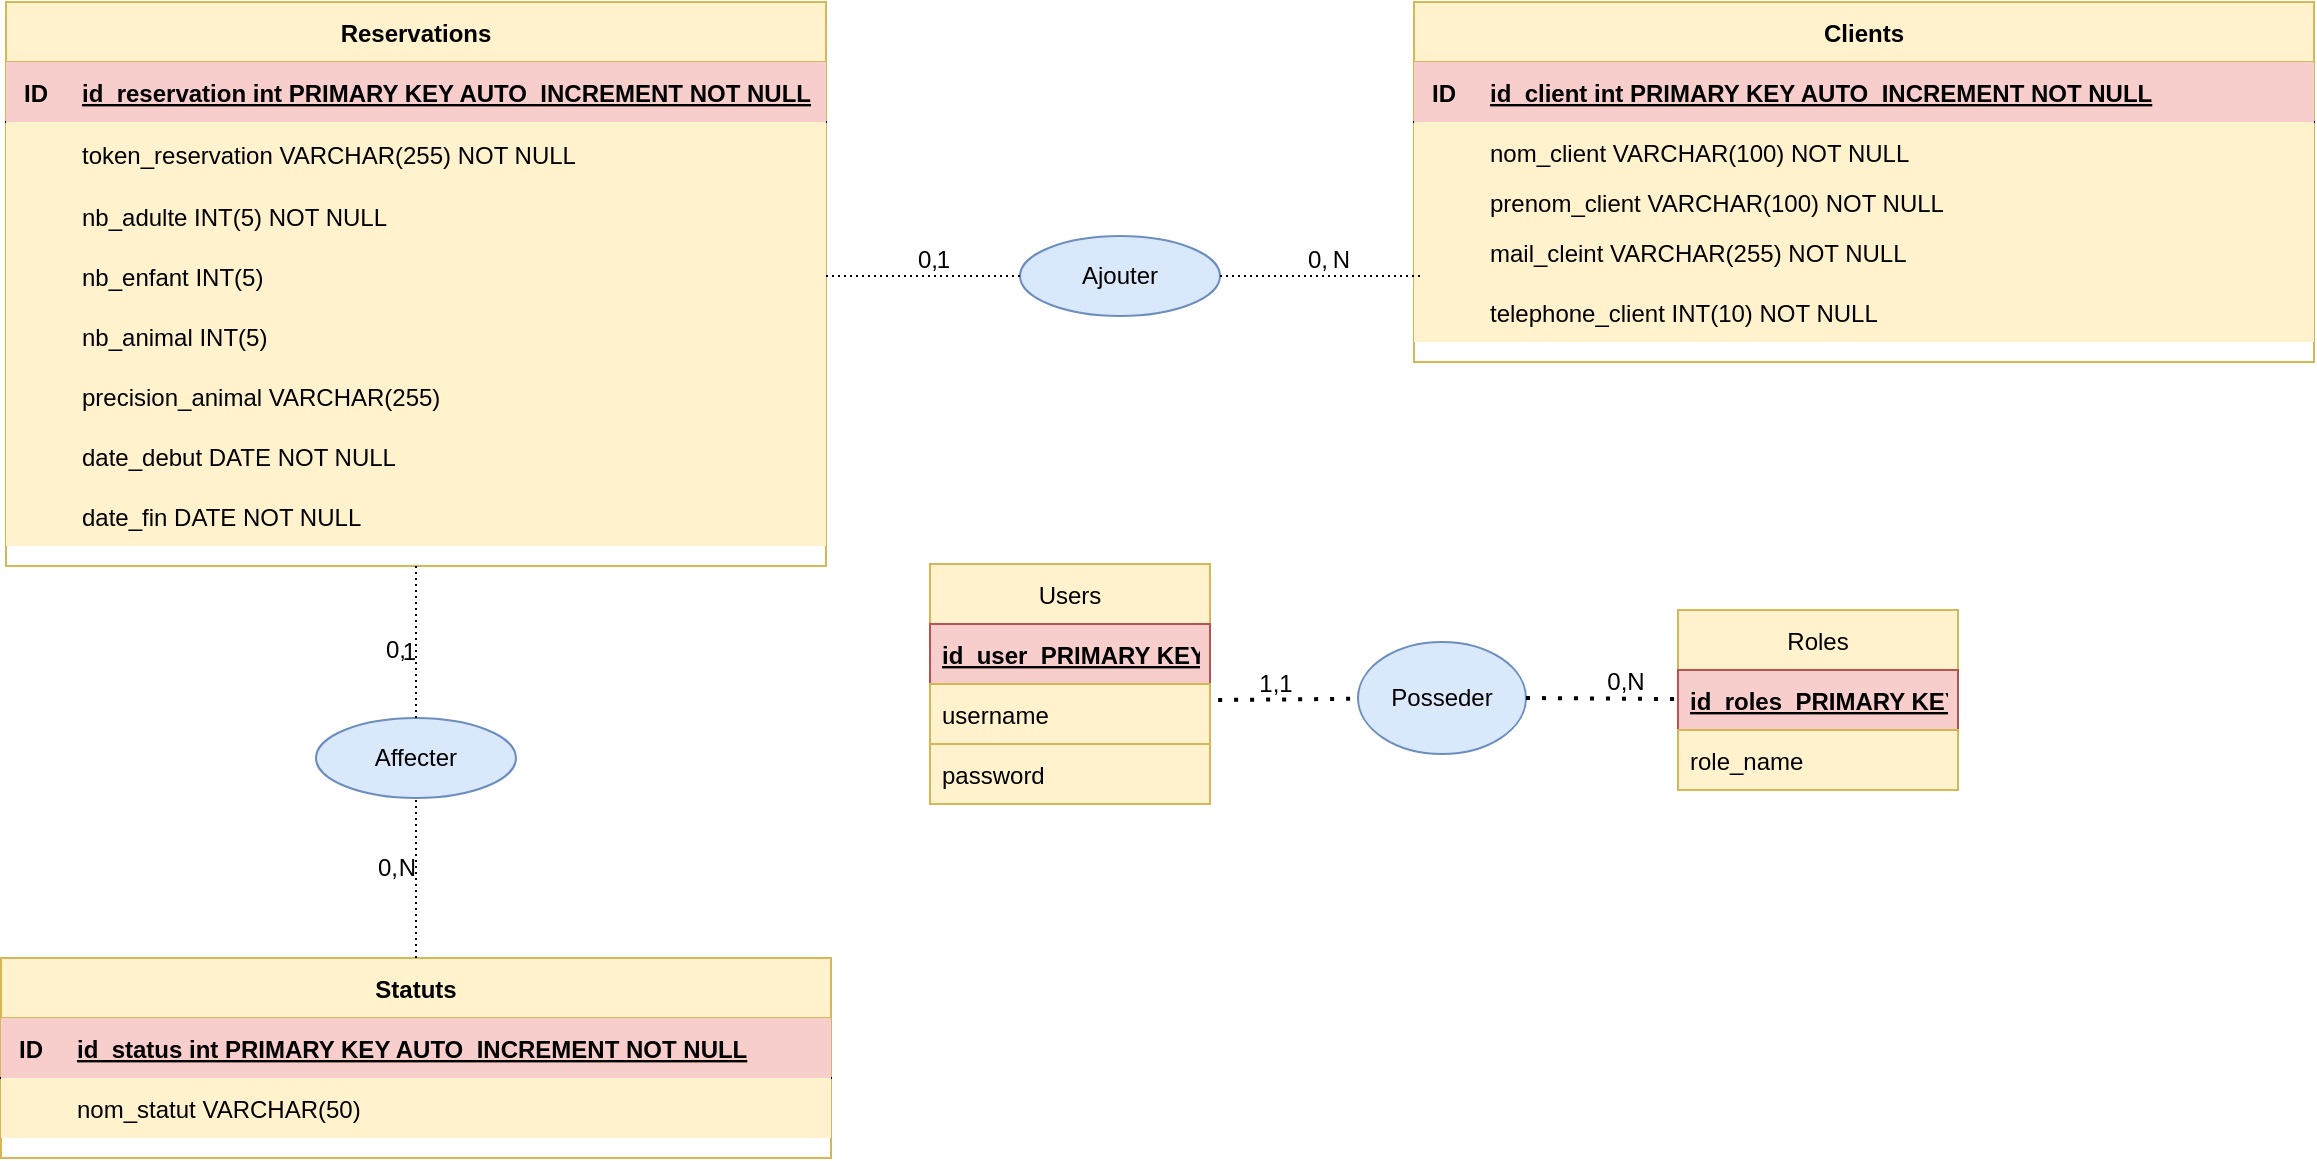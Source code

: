 <mxfile version="20.0.3" type="github">
  <diagram id="R2lEEEUBdFMjLlhIrx00" name="Page-1">
    <mxGraphModel dx="1422" dy="737" grid="0" gridSize="10" guides="0" tooltips="1" connect="1" arrows="1" fold="1" page="1" pageScale="1" pageWidth="850" pageHeight="1100" math="0" shadow="0" extFonts="Permanent Marker^https://fonts.googleapis.com/css?family=Permanent+Marker">
      <root>
        <mxCell id="0" />
        <mxCell id="1" parent="0" />
        <mxCell id="C-vyLk0tnHw3VtMMgP7b-23" value="Reservations" style="shape=table;startSize=30;container=1;collapsible=1;childLayout=tableLayout;fixedRows=1;rowLines=0;fontStyle=1;align=center;resizeLast=1;fillColor=#fff2cc;strokeColor=#d6b656;" parent="1" vertex="1">
          <mxGeometry x="146" y="38" width="410" height="282.052" as="geometry" />
        </mxCell>
        <mxCell id="C-vyLk0tnHw3VtMMgP7b-24" value="" style="shape=partialRectangle;collapsible=0;dropTarget=0;pointerEvents=0;fillColor=none;points=[[0,0.5],[1,0.5]];portConstraint=eastwest;top=0;left=0;right=0;bottom=1;" parent="C-vyLk0tnHw3VtMMgP7b-23" vertex="1">
          <mxGeometry y="30" width="410" height="30" as="geometry" />
        </mxCell>
        <mxCell id="C-vyLk0tnHw3VtMMgP7b-25" value="ID" style="shape=partialRectangle;overflow=hidden;connectable=0;fillColor=#f8cecc;top=0;left=0;bottom=0;right=0;fontStyle=1;strokeColor=#b85450;" parent="C-vyLk0tnHw3VtMMgP7b-24" vertex="1">
          <mxGeometry width="30" height="30" as="geometry">
            <mxRectangle width="30" height="30" as="alternateBounds" />
          </mxGeometry>
        </mxCell>
        <mxCell id="C-vyLk0tnHw3VtMMgP7b-26" value="id_reservation int PRIMARY KEY AUTO_INCREMENT NOT NULL" style="shape=partialRectangle;overflow=hidden;connectable=0;fillColor=#f8cecc;top=0;left=0;bottom=0;right=0;align=left;spacingLeft=6;fontStyle=5;strokeColor=#b85450;" parent="C-vyLk0tnHw3VtMMgP7b-24" vertex="1">
          <mxGeometry x="30" width="380" height="30" as="geometry">
            <mxRectangle width="380" height="30" as="alternateBounds" />
          </mxGeometry>
        </mxCell>
        <mxCell id="C-vyLk0tnHw3VtMMgP7b-27" value="" style="shape=partialRectangle;collapsible=0;dropTarget=0;pointerEvents=0;fillColor=none;points=[[0,0.5],[1,0.5]];portConstraint=eastwest;top=0;left=0;right=0;bottom=0;" parent="C-vyLk0tnHw3VtMMgP7b-23" vertex="1">
          <mxGeometry y="60" width="410" height="32" as="geometry" />
        </mxCell>
        <mxCell id="C-vyLk0tnHw3VtMMgP7b-28" value="" style="shape=partialRectangle;overflow=hidden;connectable=0;fillColor=#fff2cc;top=0;left=0;bottom=0;right=0;strokeColor=#d6b656;" parent="C-vyLk0tnHw3VtMMgP7b-27" vertex="1">
          <mxGeometry width="30" height="32" as="geometry">
            <mxRectangle width="30" height="32" as="alternateBounds" />
          </mxGeometry>
        </mxCell>
        <mxCell id="C-vyLk0tnHw3VtMMgP7b-29" value="token_reservation VARCHAR(255) NOT NULL" style="shape=partialRectangle;overflow=hidden;connectable=0;fillColor=#fff2cc;top=0;left=0;bottom=0;right=0;align=left;spacingLeft=6;strokeColor=#d6b656;" parent="C-vyLk0tnHw3VtMMgP7b-27" vertex="1">
          <mxGeometry x="30" width="380" height="32" as="geometry">
            <mxRectangle width="380" height="32" as="alternateBounds" />
          </mxGeometry>
        </mxCell>
        <mxCell id="5EWCGwdDj0wh6ERNvwwW-28" style="shape=partialRectangle;collapsible=0;dropTarget=0;pointerEvents=0;fillColor=none;points=[[0,0.5],[1,0.5]];portConstraint=eastwest;top=0;left=0;right=0;bottom=0;" parent="C-vyLk0tnHw3VtMMgP7b-23" vertex="1">
          <mxGeometry y="92" width="410" height="30" as="geometry" />
        </mxCell>
        <mxCell id="5EWCGwdDj0wh6ERNvwwW-29" style="shape=partialRectangle;overflow=hidden;connectable=0;fillColor=#fff2cc;top=0;left=0;bottom=0;right=0;strokeColor=#d6b656;" parent="5EWCGwdDj0wh6ERNvwwW-28" vertex="1">
          <mxGeometry width="30" height="30" as="geometry">
            <mxRectangle width="30" height="30" as="alternateBounds" />
          </mxGeometry>
        </mxCell>
        <mxCell id="5EWCGwdDj0wh6ERNvwwW-30" value="nb_adulte INT(5) NOT NULL" style="shape=partialRectangle;overflow=hidden;connectable=0;fillColor=#fff2cc;top=0;left=0;bottom=0;right=0;align=left;spacingLeft=6;strokeColor=#d6b656;" parent="5EWCGwdDj0wh6ERNvwwW-28" vertex="1">
          <mxGeometry x="30" width="380" height="30" as="geometry">
            <mxRectangle width="380" height="30" as="alternateBounds" />
          </mxGeometry>
        </mxCell>
        <mxCell id="5EWCGwdDj0wh6ERNvwwW-34" style="shape=partialRectangle;collapsible=0;dropTarget=0;pointerEvents=0;fillColor=none;points=[[0,0.5],[1,0.5]];portConstraint=eastwest;top=0;left=0;right=0;bottom=0;" parent="C-vyLk0tnHw3VtMMgP7b-23" vertex="1">
          <mxGeometry y="122" width="410" height="30" as="geometry" />
        </mxCell>
        <mxCell id="5EWCGwdDj0wh6ERNvwwW-35" style="shape=partialRectangle;overflow=hidden;connectable=0;fillColor=#fff2cc;top=0;left=0;bottom=0;right=0;strokeColor=#d6b656;" parent="5EWCGwdDj0wh6ERNvwwW-34" vertex="1">
          <mxGeometry width="30" height="30" as="geometry">
            <mxRectangle width="30" height="30" as="alternateBounds" />
          </mxGeometry>
        </mxCell>
        <mxCell id="5EWCGwdDj0wh6ERNvwwW-36" value="nb_enfant INT(5)" style="shape=partialRectangle;overflow=hidden;connectable=0;fillColor=#fff2cc;top=0;left=0;bottom=0;right=0;align=left;spacingLeft=6;strokeColor=#d6b656;" parent="5EWCGwdDj0wh6ERNvwwW-34" vertex="1">
          <mxGeometry x="30" width="380" height="30" as="geometry">
            <mxRectangle width="380" height="30" as="alternateBounds" />
          </mxGeometry>
        </mxCell>
        <mxCell id="5EWCGwdDj0wh6ERNvwwW-37" style="shape=partialRectangle;collapsible=0;dropTarget=0;pointerEvents=0;fillColor=none;points=[[0,0.5],[1,0.5]];portConstraint=eastwest;top=0;left=0;right=0;bottom=0;" parent="C-vyLk0tnHw3VtMMgP7b-23" vertex="1">
          <mxGeometry y="152" width="410" height="30" as="geometry" />
        </mxCell>
        <mxCell id="5EWCGwdDj0wh6ERNvwwW-38" style="shape=partialRectangle;overflow=hidden;connectable=0;fillColor=#fff2cc;top=0;left=0;bottom=0;right=0;strokeColor=#d6b656;" parent="5EWCGwdDj0wh6ERNvwwW-37" vertex="1">
          <mxGeometry width="30" height="30" as="geometry">
            <mxRectangle width="30" height="30" as="alternateBounds" />
          </mxGeometry>
        </mxCell>
        <mxCell id="5EWCGwdDj0wh6ERNvwwW-39" value="nb_animal INT(5)" style="shape=partialRectangle;overflow=hidden;connectable=0;fillColor=#fff2cc;top=0;left=0;bottom=0;right=0;align=left;spacingLeft=6;strokeColor=#d6b656;" parent="5EWCGwdDj0wh6ERNvwwW-37" vertex="1">
          <mxGeometry x="30" width="380" height="30" as="geometry">
            <mxRectangle width="380" height="30" as="alternateBounds" />
          </mxGeometry>
        </mxCell>
        <mxCell id="5EWCGwdDj0wh6ERNvwwW-40" style="shape=partialRectangle;collapsible=0;dropTarget=0;pointerEvents=0;fillColor=none;points=[[0,0.5],[1,0.5]];portConstraint=eastwest;top=0;left=0;right=0;bottom=0;" parent="C-vyLk0tnHw3VtMMgP7b-23" vertex="1">
          <mxGeometry y="182" width="410" height="30" as="geometry" />
        </mxCell>
        <mxCell id="5EWCGwdDj0wh6ERNvwwW-41" style="shape=partialRectangle;overflow=hidden;connectable=0;fillColor=#fff2cc;top=0;left=0;bottom=0;right=0;strokeColor=#d6b656;" parent="5EWCGwdDj0wh6ERNvwwW-40" vertex="1">
          <mxGeometry width="30" height="30" as="geometry">
            <mxRectangle width="30" height="30" as="alternateBounds" />
          </mxGeometry>
        </mxCell>
        <mxCell id="5EWCGwdDj0wh6ERNvwwW-42" value="precision_animal VARCHAR(255)" style="shape=partialRectangle;overflow=hidden;connectable=0;fillColor=#fff2cc;top=0;left=0;bottom=0;right=0;align=left;spacingLeft=6;strokeColor=#d6b656;" parent="5EWCGwdDj0wh6ERNvwwW-40" vertex="1">
          <mxGeometry x="30" width="380" height="30" as="geometry">
            <mxRectangle width="380" height="30" as="alternateBounds" />
          </mxGeometry>
        </mxCell>
        <mxCell id="5EWCGwdDj0wh6ERNvwwW-43" style="shape=partialRectangle;collapsible=0;dropTarget=0;pointerEvents=0;fillColor=#fff2cc;points=[[0,0.5],[1,0.5]];portConstraint=eastwest;top=0;left=0;right=0;bottom=0;strokeColor=#d6b656;" parent="C-vyLk0tnHw3VtMMgP7b-23" vertex="1">
          <mxGeometry y="212" width="410" height="30" as="geometry" />
        </mxCell>
        <mxCell id="5EWCGwdDj0wh6ERNvwwW-44" style="shape=partialRectangle;overflow=hidden;connectable=0;fillColor=#fff2cc;top=0;left=0;bottom=0;right=0;strokeColor=#d6b656;" parent="5EWCGwdDj0wh6ERNvwwW-43" vertex="1">
          <mxGeometry width="30" height="30" as="geometry">
            <mxRectangle width="30" height="30" as="alternateBounds" />
          </mxGeometry>
        </mxCell>
        <mxCell id="5EWCGwdDj0wh6ERNvwwW-45" value="date_debut DATE NOT NULL" style="shape=partialRectangle;overflow=hidden;connectable=0;fillColor=#fff2cc;top=0;left=0;bottom=0;right=0;align=left;spacingLeft=6;strokeColor=#d6b656;" parent="5EWCGwdDj0wh6ERNvwwW-43" vertex="1">
          <mxGeometry x="30" width="380" height="30" as="geometry">
            <mxRectangle width="380" height="30" as="alternateBounds" />
          </mxGeometry>
        </mxCell>
        <mxCell id="5EWCGwdDj0wh6ERNvwwW-46" style="shape=partialRectangle;collapsible=0;dropTarget=0;pointerEvents=0;fillColor=#fff2cc;points=[[0,0.5],[1,0.5]];portConstraint=eastwest;top=0;left=0;right=0;bottom=0;strokeColor=#d6b656;" parent="C-vyLk0tnHw3VtMMgP7b-23" vertex="1">
          <mxGeometry y="242" width="410" height="30" as="geometry" />
        </mxCell>
        <mxCell id="5EWCGwdDj0wh6ERNvwwW-47" style="shape=partialRectangle;overflow=hidden;connectable=0;fillColor=#fff2cc;top=0;left=0;bottom=0;right=0;strokeColor=#d6b656;" parent="5EWCGwdDj0wh6ERNvwwW-46" vertex="1">
          <mxGeometry width="30" height="30" as="geometry">
            <mxRectangle width="30" height="30" as="alternateBounds" />
          </mxGeometry>
        </mxCell>
        <mxCell id="5EWCGwdDj0wh6ERNvwwW-48" value="date_fin DATE NOT NULL" style="shape=partialRectangle;overflow=hidden;connectable=0;fillColor=#fff2cc;top=0;left=0;bottom=0;right=0;align=left;spacingLeft=6;strokeColor=#d6b656;" parent="5EWCGwdDj0wh6ERNvwwW-46" vertex="1">
          <mxGeometry x="30" width="380" height="30" as="geometry">
            <mxRectangle width="380" height="30" as="alternateBounds" />
          </mxGeometry>
        </mxCell>
        <mxCell id="5EWCGwdDj0wh6ERNvwwW-1" value="Clients" style="shape=table;startSize=30;container=1;collapsible=1;childLayout=tableLayout;fixedRows=1;rowLines=0;fontStyle=1;align=center;resizeLast=1;fillColor=#fff2cc;strokeColor=#d6b656;" parent="1" vertex="1">
          <mxGeometry x="850" y="38" width="450" height="180" as="geometry" />
        </mxCell>
        <mxCell id="5EWCGwdDj0wh6ERNvwwW-2" value="" style="shape=tableRow;horizontal=0;startSize=0;swimlaneHead=0;swimlaneBody=0;fillColor=none;collapsible=0;dropTarget=0;points=[[0,0.5],[1,0.5]];portConstraint=eastwest;top=0;left=0;right=0;bottom=1;" parent="5EWCGwdDj0wh6ERNvwwW-1" vertex="1">
          <mxGeometry y="30" width="450" height="30" as="geometry" />
        </mxCell>
        <mxCell id="5EWCGwdDj0wh6ERNvwwW-3" value="ID" style="shape=partialRectangle;connectable=0;fillColor=#f8cecc;top=0;left=0;bottom=0;right=0;fontStyle=1;overflow=hidden;strokeColor=#b85450;" parent="5EWCGwdDj0wh6ERNvwwW-2" vertex="1">
          <mxGeometry width="30" height="30" as="geometry">
            <mxRectangle width="30" height="30" as="alternateBounds" />
          </mxGeometry>
        </mxCell>
        <mxCell id="5EWCGwdDj0wh6ERNvwwW-4" value="id_client int PRIMARY KEY AUTO_INCREMENT NOT NULL" style="shape=partialRectangle;connectable=0;fillColor=#f8cecc;top=0;left=0;bottom=0;right=0;align=left;spacingLeft=6;fontStyle=5;overflow=hidden;strokeColor=#b85450;" parent="5EWCGwdDj0wh6ERNvwwW-2" vertex="1">
          <mxGeometry x="30" width="420" height="30" as="geometry">
            <mxRectangle width="420" height="30" as="alternateBounds" />
          </mxGeometry>
        </mxCell>
        <mxCell id="5EWCGwdDj0wh6ERNvwwW-5" value="" style="shape=tableRow;horizontal=0;startSize=0;swimlaneHead=0;swimlaneBody=0;fillColor=none;collapsible=0;dropTarget=0;points=[[0,0.5],[1,0.5]];portConstraint=eastwest;top=0;left=0;right=0;bottom=0;" parent="5EWCGwdDj0wh6ERNvwwW-1" vertex="1">
          <mxGeometry y="60" width="450" height="30" as="geometry" />
        </mxCell>
        <mxCell id="5EWCGwdDj0wh6ERNvwwW-6" value="" style="shape=partialRectangle;connectable=0;fillColor=#fff2cc;top=0;left=0;bottom=0;right=0;editable=1;overflow=hidden;strokeColor=#d6b656;" parent="5EWCGwdDj0wh6ERNvwwW-5" vertex="1">
          <mxGeometry width="30" height="30" as="geometry">
            <mxRectangle width="30" height="30" as="alternateBounds" />
          </mxGeometry>
        </mxCell>
        <mxCell id="5EWCGwdDj0wh6ERNvwwW-7" value="nom_client VARCHAR(100) NOT NULL" style="shape=partialRectangle;connectable=0;fillColor=#fff2cc;top=0;left=0;bottom=0;right=0;align=left;spacingLeft=6;overflow=hidden;strokeColor=#d6b656;" parent="5EWCGwdDj0wh6ERNvwwW-5" vertex="1">
          <mxGeometry x="30" width="420" height="30" as="geometry">
            <mxRectangle width="420" height="30" as="alternateBounds" />
          </mxGeometry>
        </mxCell>
        <mxCell id="5EWCGwdDj0wh6ERNvwwW-8" value="" style="shape=tableRow;horizontal=0;startSize=0;swimlaneHead=0;swimlaneBody=0;fillColor=none;collapsible=0;dropTarget=0;points=[[0,0.5],[1,0.5]];portConstraint=eastwest;top=0;left=0;right=0;bottom=0;" parent="5EWCGwdDj0wh6ERNvwwW-1" vertex="1">
          <mxGeometry y="90" width="450" height="20" as="geometry" />
        </mxCell>
        <mxCell id="5EWCGwdDj0wh6ERNvwwW-9" value="" style="shape=partialRectangle;connectable=0;fillColor=#fff2cc;top=0;left=0;bottom=0;right=0;editable=1;overflow=hidden;strokeColor=#d6b656;" parent="5EWCGwdDj0wh6ERNvwwW-8" vertex="1">
          <mxGeometry width="30" height="20" as="geometry">
            <mxRectangle width="30" height="20" as="alternateBounds" />
          </mxGeometry>
        </mxCell>
        <mxCell id="5EWCGwdDj0wh6ERNvwwW-10" value="prenom_client VARCHAR(100) NOT NULL" style="shape=partialRectangle;connectable=0;fillColor=#fff2cc;top=0;left=0;bottom=0;right=0;align=left;spacingLeft=6;overflow=hidden;strokeColor=#d6b656;" parent="5EWCGwdDj0wh6ERNvwwW-8" vertex="1">
          <mxGeometry x="30" width="420" height="20" as="geometry">
            <mxRectangle width="420" height="20" as="alternateBounds" />
          </mxGeometry>
        </mxCell>
        <mxCell id="5EWCGwdDj0wh6ERNvwwW-11" value="" style="shape=tableRow;horizontal=0;startSize=0;swimlaneHead=0;swimlaneBody=0;fillColor=none;collapsible=0;dropTarget=0;points=[[0,0.5],[1,0.5]];portConstraint=eastwest;top=0;left=0;right=0;bottom=0;" parent="5EWCGwdDj0wh6ERNvwwW-1" vertex="1">
          <mxGeometry y="110" width="450" height="30" as="geometry" />
        </mxCell>
        <mxCell id="5EWCGwdDj0wh6ERNvwwW-12" value="" style="shape=partialRectangle;connectable=0;fillColor=#fff2cc;top=0;left=0;bottom=0;right=0;editable=1;overflow=hidden;strokeColor=#d6b656;" parent="5EWCGwdDj0wh6ERNvwwW-11" vertex="1">
          <mxGeometry width="30" height="30" as="geometry">
            <mxRectangle width="30" height="30" as="alternateBounds" />
          </mxGeometry>
        </mxCell>
        <mxCell id="5EWCGwdDj0wh6ERNvwwW-13" value="mail_cleint VARCHAR(255) NOT NULL" style="shape=partialRectangle;connectable=0;fillColor=#fff2cc;top=0;left=0;bottom=0;right=0;align=left;spacingLeft=6;overflow=hidden;strokeColor=#d6b656;" parent="5EWCGwdDj0wh6ERNvwwW-11" vertex="1">
          <mxGeometry x="30" width="420" height="30" as="geometry">
            <mxRectangle width="420" height="30" as="alternateBounds" />
          </mxGeometry>
        </mxCell>
        <mxCell id="5EWCGwdDj0wh6ERNvwwW-31" style="shape=tableRow;horizontal=0;startSize=0;swimlaneHead=0;swimlaneBody=0;fillColor=none;collapsible=0;dropTarget=0;points=[[0,0.5],[1,0.5]];portConstraint=eastwest;top=0;left=0;right=0;bottom=0;" parent="5EWCGwdDj0wh6ERNvwwW-1" vertex="1">
          <mxGeometry y="140" width="450" height="30" as="geometry" />
        </mxCell>
        <mxCell id="5EWCGwdDj0wh6ERNvwwW-32" style="shape=partialRectangle;connectable=0;fillColor=#fff2cc;top=0;left=0;bottom=0;right=0;editable=1;overflow=hidden;strokeColor=#d6b656;" parent="5EWCGwdDj0wh6ERNvwwW-31" vertex="1">
          <mxGeometry width="30" height="30" as="geometry">
            <mxRectangle width="30" height="30" as="alternateBounds" />
          </mxGeometry>
        </mxCell>
        <mxCell id="5EWCGwdDj0wh6ERNvwwW-33" value="telephone_client INT(10) NOT NULL" style="shape=partialRectangle;connectable=0;fillColor=#fff2cc;top=0;left=0;bottom=0;right=0;align=left;spacingLeft=6;overflow=hidden;strokeColor=#d6b656;" parent="5EWCGwdDj0wh6ERNvwwW-31" vertex="1">
          <mxGeometry x="30" width="420" height="30" as="geometry">
            <mxRectangle width="420" height="30" as="alternateBounds" />
          </mxGeometry>
        </mxCell>
        <mxCell id="5EWCGwdDj0wh6ERNvwwW-49" value="Statuts" style="shape=table;startSize=30;container=1;collapsible=1;childLayout=tableLayout;fixedRows=1;rowLines=0;fontStyle=1;align=center;resizeLast=1;fillColor=#fff2cc;strokeColor=#d6b656;" parent="1" vertex="1">
          <mxGeometry x="143.5" y="516" width="415" height="100" as="geometry" />
        </mxCell>
        <mxCell id="5EWCGwdDj0wh6ERNvwwW-50" value="" style="shape=tableRow;horizontal=0;startSize=0;swimlaneHead=0;swimlaneBody=0;fillColor=none;collapsible=0;dropTarget=0;points=[[0,0.5],[1,0.5]];portConstraint=eastwest;top=0;left=0;right=0;bottom=1;" parent="5EWCGwdDj0wh6ERNvwwW-49" vertex="1">
          <mxGeometry y="30" width="415" height="30" as="geometry" />
        </mxCell>
        <mxCell id="5EWCGwdDj0wh6ERNvwwW-51" value="ID" style="shape=partialRectangle;connectable=0;fillColor=#f8cecc;top=0;left=0;bottom=0;right=0;fontStyle=1;overflow=hidden;strokeColor=#b85450;" parent="5EWCGwdDj0wh6ERNvwwW-50" vertex="1">
          <mxGeometry width="30" height="30" as="geometry">
            <mxRectangle width="30" height="30" as="alternateBounds" />
          </mxGeometry>
        </mxCell>
        <mxCell id="5EWCGwdDj0wh6ERNvwwW-52" value="id_status int PRIMARY KEY AUTO_INCREMENT NOT NULL" style="shape=partialRectangle;connectable=0;fillColor=#f8cecc;top=0;left=0;bottom=0;right=0;align=left;spacingLeft=6;fontStyle=5;overflow=hidden;strokeColor=#b85450;" parent="5EWCGwdDj0wh6ERNvwwW-50" vertex="1">
          <mxGeometry x="30" width="385" height="30" as="geometry">
            <mxRectangle width="385" height="30" as="alternateBounds" />
          </mxGeometry>
        </mxCell>
        <mxCell id="5EWCGwdDj0wh6ERNvwwW-53" value="" style="shape=tableRow;horizontal=0;startSize=0;swimlaneHead=0;swimlaneBody=0;fillColor=none;collapsible=0;dropTarget=0;points=[[0,0.5],[1,0.5]];portConstraint=eastwest;top=0;left=0;right=0;bottom=0;" parent="5EWCGwdDj0wh6ERNvwwW-49" vertex="1">
          <mxGeometry y="60" width="415" height="30" as="geometry" />
        </mxCell>
        <mxCell id="5EWCGwdDj0wh6ERNvwwW-54" value="" style="shape=partialRectangle;connectable=0;fillColor=#fff2cc;top=0;left=0;bottom=0;right=0;editable=1;overflow=hidden;strokeColor=#d6b656;" parent="5EWCGwdDj0wh6ERNvwwW-53" vertex="1">
          <mxGeometry width="30" height="30" as="geometry">
            <mxRectangle width="30" height="30" as="alternateBounds" />
          </mxGeometry>
        </mxCell>
        <mxCell id="5EWCGwdDj0wh6ERNvwwW-55" value="nom_statut VARCHAR(50)" style="shape=partialRectangle;connectable=0;fillColor=#fff2cc;top=0;left=0;bottom=0;right=0;align=left;spacingLeft=6;overflow=hidden;strokeColor=#d6b656;" parent="5EWCGwdDj0wh6ERNvwwW-53" vertex="1">
          <mxGeometry x="30" width="385" height="30" as="geometry">
            <mxRectangle width="385" height="30" as="alternateBounds" />
          </mxGeometry>
        </mxCell>
        <mxCell id="5EWCGwdDj0wh6ERNvwwW-62" value="Ajouter" style="ellipse;whiteSpace=wrap;html=1;align=center;fillColor=#dae8fc;strokeColor=#6c8ebf;" parent="1" vertex="1">
          <mxGeometry x="653" y="155" width="100" height="40" as="geometry" />
        </mxCell>
        <mxCell id="5EWCGwdDj0wh6ERNvwwW-63" value="Affecter" style="ellipse;whiteSpace=wrap;html=1;align=center;fillColor=#dae8fc;strokeColor=#6c8ebf;" parent="1" vertex="1">
          <mxGeometry x="301" y="396" width="100" height="40" as="geometry" />
        </mxCell>
        <mxCell id="5EWCGwdDj0wh6ERNvwwW-64" value="" style="endArrow=none;html=1;rounded=0;dashed=1;dashPattern=1 2;exitX=0.5;exitY=1;exitDx=0;exitDy=0;entryX=0.5;entryY=0;entryDx=0;entryDy=0;" parent="1" source="C-vyLk0tnHw3VtMMgP7b-23" target="5EWCGwdDj0wh6ERNvwwW-63" edge="1">
          <mxGeometry relative="1" as="geometry">
            <mxPoint x="515" y="375" as="sourcePoint" />
            <mxPoint x="675" y="375" as="targetPoint" />
          </mxGeometry>
        </mxCell>
        <mxCell id="5EWCGwdDj0wh6ERNvwwW-65" value="1" style="resizable=0;html=1;align=right;verticalAlign=bottom;" parent="5EWCGwdDj0wh6ERNvwwW-64" connectable="0" vertex="1">
          <mxGeometry x="1" relative="1" as="geometry">
            <mxPoint y="-25" as="offset" />
          </mxGeometry>
        </mxCell>
        <mxCell id="5EWCGwdDj0wh6ERNvwwW-66" value="" style="endArrow=none;html=1;rounded=0;dashed=1;dashPattern=1 2;exitX=0.5;exitY=0;exitDx=0;exitDy=0;entryX=0.5;entryY=1;entryDx=0;entryDy=0;" parent="1" source="5EWCGwdDj0wh6ERNvwwW-49" target="5EWCGwdDj0wh6ERNvwwW-63" edge="1">
          <mxGeometry relative="1" as="geometry">
            <mxPoint x="515" y="375" as="sourcePoint" />
            <mxPoint x="675" y="375" as="targetPoint" />
          </mxGeometry>
        </mxCell>
        <mxCell id="5EWCGwdDj0wh6ERNvwwW-67" value="N" style="resizable=0;html=1;align=right;verticalAlign=bottom;" parent="5EWCGwdDj0wh6ERNvwwW-66" connectable="0" vertex="1">
          <mxGeometry x="1" relative="1" as="geometry">
            <mxPoint y="43" as="offset" />
          </mxGeometry>
        </mxCell>
        <mxCell id="5EWCGwdDj0wh6ERNvwwW-68" value="0," style="text;html=1;strokeColor=none;fillColor=none;align=center;verticalAlign=middle;whiteSpace=wrap;rounded=0;" parent="1" vertex="1">
          <mxGeometry x="307" y="456" width="60" height="30" as="geometry" />
        </mxCell>
        <mxCell id="5EWCGwdDj0wh6ERNvwwW-69" value="0," style="text;html=1;strokeColor=none;fillColor=none;align=center;verticalAlign=middle;whiteSpace=wrap;rounded=0;" parent="1" vertex="1">
          <mxGeometry x="311" y="347" width="60" height="30" as="geometry" />
        </mxCell>
        <mxCell id="5EWCGwdDj0wh6ERNvwwW-73" value="" style="endArrow=none;html=1;rounded=0;dashed=1;dashPattern=1 2;exitX=1;exitY=0.5;exitDx=0;exitDy=0;entryX=0;entryY=0.5;entryDx=0;entryDy=0;startArrow=none;" parent="1" source="5EWCGwdDj0wh6ERNvwwW-34" target="5EWCGwdDj0wh6ERNvwwW-62" edge="1">
          <mxGeometry relative="1" as="geometry">
            <mxPoint x="606" y="128.002" as="sourcePoint" />
            <mxPoint x="606" y="203.95" as="targetPoint" />
          </mxGeometry>
        </mxCell>
        <mxCell id="5EWCGwdDj0wh6ERNvwwW-74" value="1" style="resizable=0;html=1;align=right;verticalAlign=bottom;" parent="5EWCGwdDj0wh6ERNvwwW-73" connectable="0" vertex="1">
          <mxGeometry x="1" relative="1" as="geometry">
            <mxPoint x="-35" as="offset" />
          </mxGeometry>
        </mxCell>
        <mxCell id="5EWCGwdDj0wh6ERNvwwW-75" value="0," style="text;html=1;strokeColor=none;fillColor=none;align=center;verticalAlign=middle;whiteSpace=wrap;rounded=0;" parent="1" vertex="1">
          <mxGeometry x="577" y="152" width="60" height="30" as="geometry" />
        </mxCell>
        <mxCell id="5EWCGwdDj0wh6ERNvwwW-78" value="" style="endArrow=none;html=1;rounded=0;dashed=1;dashPattern=1 2;exitX=1;exitY=0.5;exitDx=0;exitDy=0;entryX=0;entryY=0.5;entryDx=0;entryDy=0;" parent="1" source="5EWCGwdDj0wh6ERNvwwW-34" target="5EWCGwdDj0wh6ERNvwwW-62" edge="1">
          <mxGeometry relative="1" as="geometry">
            <mxPoint x="556" y="175" as="sourcePoint" />
            <mxPoint x="653" y="175" as="targetPoint" />
          </mxGeometry>
        </mxCell>
        <mxCell id="5EWCGwdDj0wh6ERNvwwW-80" value="" style="endArrow=none;html=1;rounded=0;dashed=1;dashPattern=1 2;entryX=1;entryY=0.5;entryDx=0;entryDy=0;" parent="1" target="5EWCGwdDj0wh6ERNvwwW-62" edge="1">
          <mxGeometry relative="1" as="geometry">
            <mxPoint x="853" y="175" as="sourcePoint" />
            <mxPoint x="361" y="446" as="targetPoint" />
          </mxGeometry>
        </mxCell>
        <mxCell id="5EWCGwdDj0wh6ERNvwwW-81" value="N" style="resizable=0;html=1;align=right;verticalAlign=bottom;" parent="5EWCGwdDj0wh6ERNvwwW-80" connectable="0" vertex="1">
          <mxGeometry x="1" relative="1" as="geometry">
            <mxPoint x="65" as="offset" />
          </mxGeometry>
        </mxCell>
        <mxCell id="5EWCGwdDj0wh6ERNvwwW-82" value="0," style="text;html=1;strokeColor=none;fillColor=none;align=center;verticalAlign=middle;whiteSpace=wrap;rounded=0;" parent="1" vertex="1">
          <mxGeometry x="772" y="152" width="60" height="30" as="geometry" />
        </mxCell>
        <mxCell id="SX0s2zKZqbYPIPkI49GV-2" value="Users" style="swimlane;fontStyle=0;childLayout=stackLayout;horizontal=1;startSize=30;horizontalStack=0;resizeParent=1;resizeParentMax=0;resizeLast=0;collapsible=1;marginBottom=0;fillColor=#fff2cc;strokeColor=#d6b656;" vertex="1" parent="1">
          <mxGeometry x="608" y="319" width="140" height="120" as="geometry" />
        </mxCell>
        <mxCell id="SX0s2zKZqbYPIPkI49GV-5" value="id_user  PRIMARY KEY AUTO_INCREMENT NOT NULL" style="text;strokeColor=#b85450;fillColor=#f8cecc;align=left;verticalAlign=middle;spacingLeft=4;spacingRight=4;overflow=hidden;points=[[0,0.5],[1,0.5]];portConstraint=eastwest;rotatable=0;fontStyle=5" vertex="1" parent="SX0s2zKZqbYPIPkI49GV-2">
          <mxGeometry y="30" width="140" height="30" as="geometry" />
        </mxCell>
        <mxCell id="SX0s2zKZqbYPIPkI49GV-7" value="username" style="text;strokeColor=#d6b656;fillColor=#fff2cc;align=left;verticalAlign=middle;spacingLeft=4;spacingRight=4;overflow=hidden;points=[[0,0.5],[1,0.5]];portConstraint=eastwest;rotatable=0;" vertex="1" parent="SX0s2zKZqbYPIPkI49GV-2">
          <mxGeometry y="60" width="140" height="30" as="geometry" />
        </mxCell>
        <mxCell id="SX0s2zKZqbYPIPkI49GV-8" value="password" style="text;strokeColor=#d6b656;fillColor=#fff2cc;align=left;verticalAlign=middle;spacingLeft=4;spacingRight=4;overflow=hidden;points=[[0,0.5],[1,0.5]];portConstraint=eastwest;rotatable=0;" vertex="1" parent="SX0s2zKZqbYPIPkI49GV-2">
          <mxGeometry y="90" width="140" height="30" as="geometry" />
        </mxCell>
        <mxCell id="SX0s2zKZqbYPIPkI49GV-11" value="Roles" style="swimlane;fontStyle=0;childLayout=stackLayout;horizontal=1;startSize=30;horizontalStack=0;resizeParent=1;resizeParentMax=0;resizeLast=0;collapsible=1;marginBottom=0;fillColor=#fff2cc;strokeColor=#d6b656;" vertex="1" parent="1">
          <mxGeometry x="982" y="342" width="140" height="90" as="geometry" />
        </mxCell>
        <mxCell id="SX0s2zKZqbYPIPkI49GV-12" value="id_roles  PRIMARY KEY AUTO_INCREMENT NOT NULL" style="text;strokeColor=#b85450;fillColor=#f8cecc;align=left;verticalAlign=middle;spacingLeft=4;spacingRight=4;overflow=hidden;points=[[0,0.5],[1,0.5]];portConstraint=eastwest;rotatable=0;fontStyle=5" vertex="1" parent="SX0s2zKZqbYPIPkI49GV-11">
          <mxGeometry y="30" width="140" height="30" as="geometry" />
        </mxCell>
        <mxCell id="SX0s2zKZqbYPIPkI49GV-13" value="role_name" style="text;strokeColor=#d6b656;fillColor=#fff2cc;align=left;verticalAlign=middle;spacingLeft=4;spacingRight=4;overflow=hidden;points=[[0,0.5],[1,0.5]];portConstraint=eastwest;rotatable=0;" vertex="1" parent="SX0s2zKZqbYPIPkI49GV-11">
          <mxGeometry y="60" width="140" height="30" as="geometry" />
        </mxCell>
        <mxCell id="SX0s2zKZqbYPIPkI49GV-15" value="Posseder" style="ellipse;whiteSpace=wrap;html=1;fillColor=#dae8fc;strokeColor=#6c8ebf;" vertex="1" parent="1">
          <mxGeometry x="822" y="358" width="84" height="56" as="geometry" />
        </mxCell>
        <mxCell id="SX0s2zKZqbYPIPkI49GV-16" value="" style="endArrow=none;dashed=1;html=1;dashPattern=1 3;strokeWidth=2;rounded=0;exitX=1.029;exitY=0.267;exitDx=0;exitDy=0;exitPerimeter=0;" edge="1" parent="1" source="SX0s2zKZqbYPIPkI49GV-7" target="SX0s2zKZqbYPIPkI49GV-15">
          <mxGeometry width="50" height="50" relative="1" as="geometry">
            <mxPoint x="695" y="403" as="sourcePoint" />
            <mxPoint x="745" y="353" as="targetPoint" />
          </mxGeometry>
        </mxCell>
        <mxCell id="SX0s2zKZqbYPIPkI49GV-17" value="" style="endArrow=none;dashed=1;html=1;dashPattern=1 3;strokeWidth=2;rounded=0;exitX=1;exitY=0.5;exitDx=0;exitDy=0;" edge="1" parent="1" source="SX0s2zKZqbYPIPkI49GV-15" target="SX0s2zKZqbYPIPkI49GV-12">
          <mxGeometry width="50" height="50" relative="1" as="geometry">
            <mxPoint x="695" y="403" as="sourcePoint" />
            <mxPoint x="745" y="353" as="targetPoint" />
          </mxGeometry>
        </mxCell>
        <mxCell id="SX0s2zKZqbYPIPkI49GV-18" value="1,1" style="text;html=1;strokeColor=none;fillColor=none;align=center;verticalAlign=middle;whiteSpace=wrap;rounded=0;" vertex="1" parent="1">
          <mxGeometry x="751" y="364" width="60" height="30" as="geometry" />
        </mxCell>
        <mxCell id="SX0s2zKZqbYPIPkI49GV-19" value="0,N" style="text;html=1;strokeColor=none;fillColor=none;align=center;verticalAlign=middle;whiteSpace=wrap;rounded=0;" vertex="1" parent="1">
          <mxGeometry x="926" y="363" width="60" height="30" as="geometry" />
        </mxCell>
      </root>
    </mxGraphModel>
  </diagram>
</mxfile>
